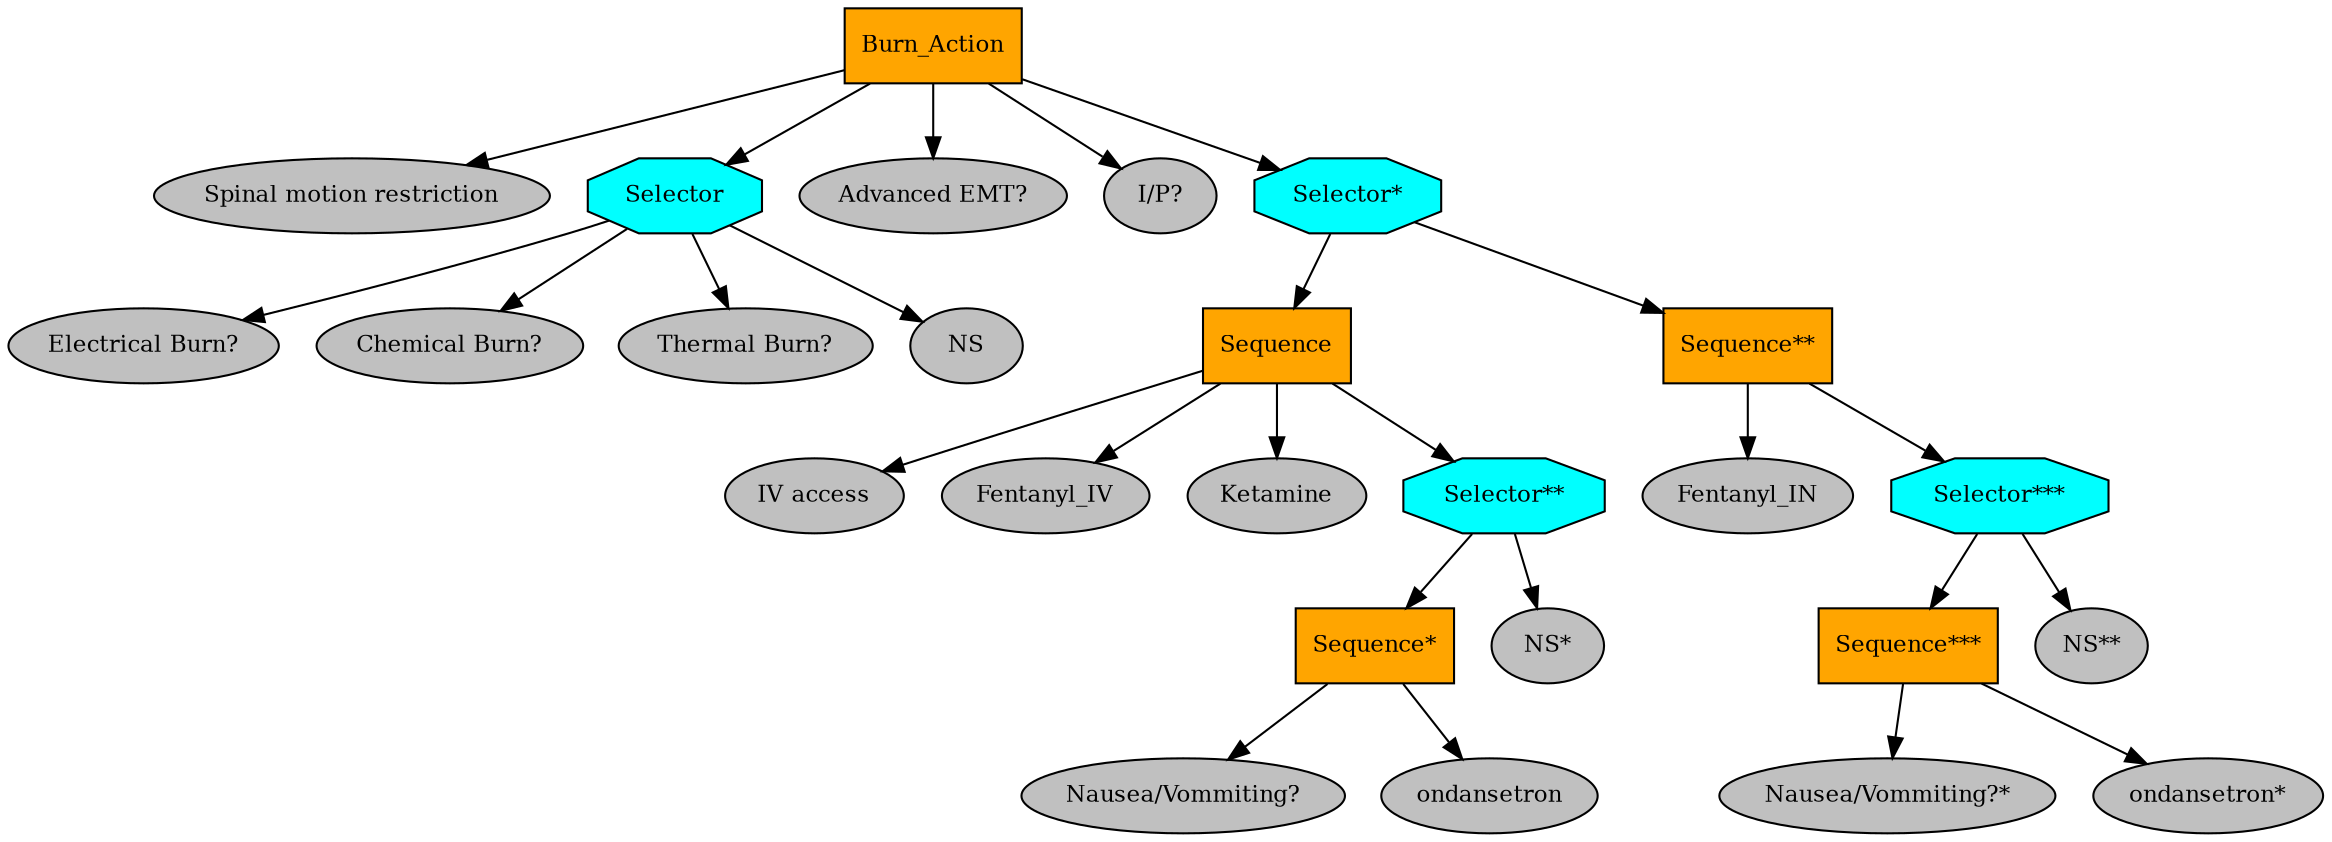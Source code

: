 digraph burn_action {
graph [fontname="times-roman"];
node [fontname="times-roman"];
edge [fontname="times-roman"];
Burn_Action [fontcolor=black, shape=box, fontsize=11, style=filled, fillcolor=orange];
"Spinal motion restriction" [fontcolor=black, shape=ellipse, fontsize=11, style=filled, fillcolor=gray];
Burn_Action -> "Spinal motion restriction";
Selector [fontcolor=black, shape=octagon, fontsize=11, style=filled, fillcolor=cyan];
Burn_Action -> Selector;
"Electrical Burn?" [fontcolor=black, shape=ellipse, fontsize=11, style=filled, fillcolor=gray];
Selector -> "Electrical Burn?";
"Chemical Burn?" [fontcolor=black, shape=ellipse, fontsize=11, style=filled, fillcolor=gray];
Selector -> "Chemical Burn?";
"Thermal Burn?" [fontcolor=black, shape=ellipse, fontsize=11, style=filled, fillcolor=gray];
Selector -> "Thermal Burn?";
NS [fontcolor=black, shape=ellipse, fontsize=11, style=filled, fillcolor=gray];
Selector -> NS;
"Advanced EMT?" [fontcolor=black, shape=ellipse, fontsize=11, style=filled, fillcolor=gray];
Burn_Action -> "Advanced EMT?";
"I/P?" [fontcolor=black, shape=ellipse, fontsize=11, style=filled, fillcolor=gray];
Burn_Action -> "I/P?";
"Selector*" [fontcolor=black, shape=octagon, fontsize=11, style=filled, fillcolor=cyan];
Burn_Action -> "Selector*";
Sequence [fontcolor=black, shape=box, fontsize=11, style=filled, fillcolor=orange];
"Selector*" -> Sequence;
"IV access" [fontcolor=black, shape=ellipse, fontsize=11, style=filled, fillcolor=gray];
Sequence -> "IV access";
Fentanyl_IV [fontcolor=black, shape=ellipse, fontsize=11, style=filled, fillcolor=gray];
Sequence -> Fentanyl_IV;
Ketamine [fontcolor=black, shape=ellipse, fontsize=11, style=filled, fillcolor=gray];
Sequence -> Ketamine;
"Selector**" [fontcolor=black, shape=octagon, fontsize=11, style=filled, fillcolor=cyan];
Sequence -> "Selector**";
"Sequence*" [fontcolor=black, shape=box, fontsize=11, style=filled, fillcolor=orange];
"Selector**" -> "Sequence*";
"Nausea/Vommiting?" [fontcolor=black, shape=ellipse, fontsize=11, style=filled, fillcolor=gray];
"Sequence*" -> "Nausea/Vommiting?";
ondansetron [fontcolor=black, shape=ellipse, fontsize=11, style=filled, fillcolor=gray];
"Sequence*" -> ondansetron;
"NS*" [fontcolor=black, shape=ellipse, fontsize=11, style=filled, fillcolor=gray];
"Selector**" -> "NS*";
"Sequence**" [fontcolor=black, shape=box, fontsize=11, style=filled, fillcolor=orange];
"Selector*" -> "Sequence**";
Fentanyl_IN [fontcolor=black, shape=ellipse, fontsize=11, style=filled, fillcolor=gray];
"Sequence**" -> Fentanyl_IN;
"Selector***" [fontcolor=black, shape=octagon, fontsize=11, style=filled, fillcolor=cyan];
"Sequence**" -> "Selector***";
"Sequence***" [fontcolor=black, shape=box, fontsize=11, style=filled, fillcolor=orange];
"Selector***" -> "Sequence***";
"Nausea/Vommiting?*" [fontcolor=black, shape=ellipse, fontsize=11, style=filled, fillcolor=gray];
"Sequence***" -> "Nausea/Vommiting?*";
"ondansetron*" [fontcolor=black, shape=ellipse, fontsize=11, style=filled, fillcolor=gray];
"Sequence***" -> "ondansetron*";
"NS**" [fontcolor=black, shape=ellipse, fontsize=11, style=filled, fillcolor=gray];
"Selector***" -> "NS**";
}
